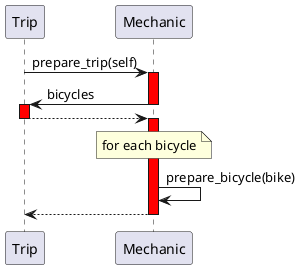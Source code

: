 'Revised design of interface

@startuml Trip - Mechanic interface
Trip -> Mechanic --++ #red : prepare_trip(self)
Mechanic -> Trip --++ #red : bicycles
Trip --> Mechanic --++ #red
Note over Mechanic
for each bicycle
endNote
Mechanic -> Mechanic : prepare_bicycle(bike)
Mechanic --> Trip --
@enduml